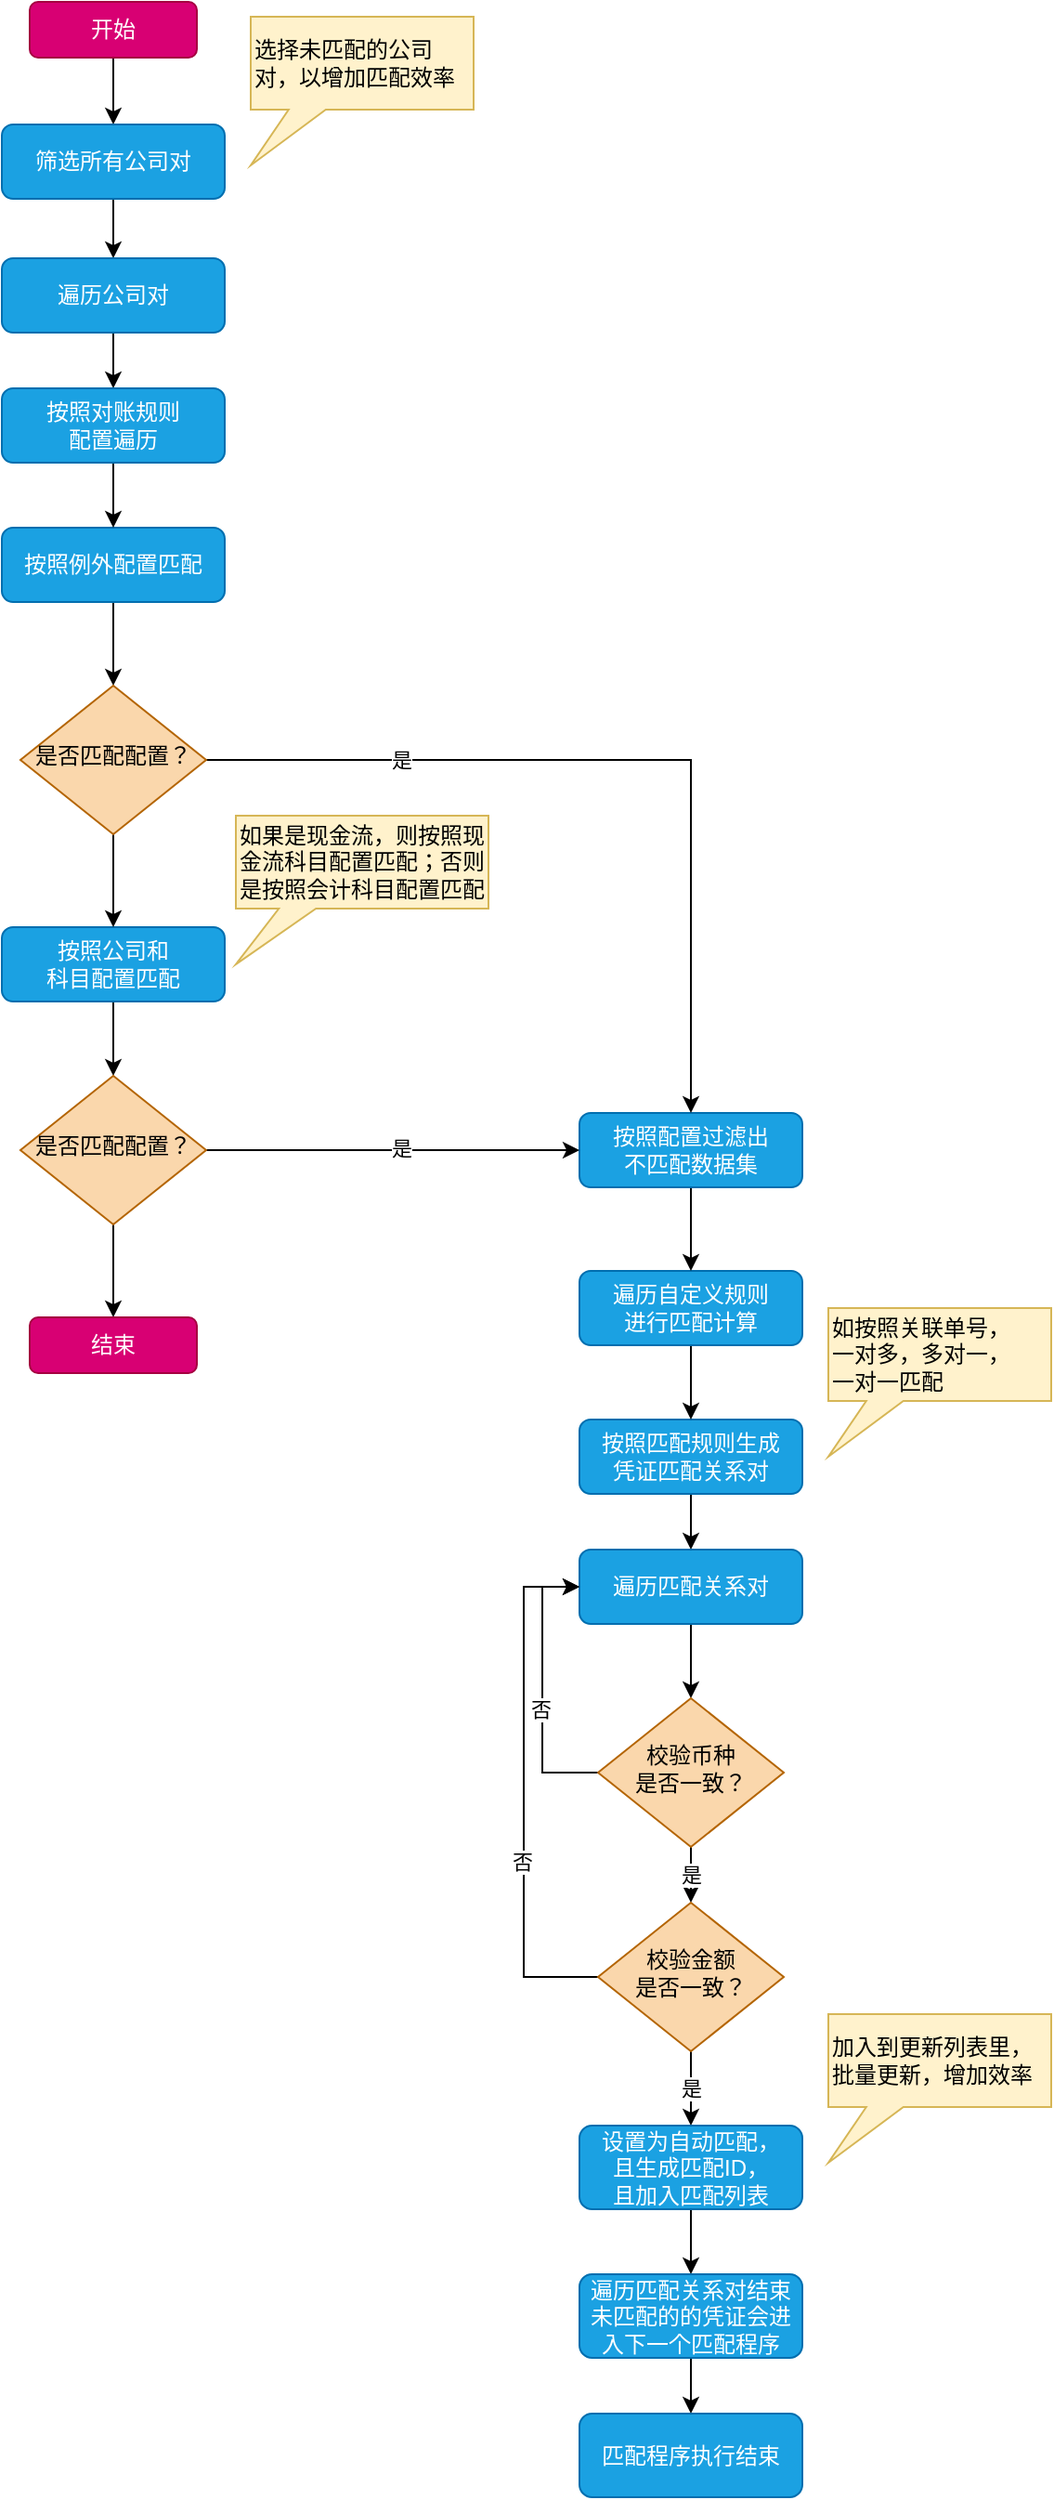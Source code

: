 <mxfile version="16.0.0" type="github">
  <diagram id="C5RBs43oDa-KdzZeNtuy" name="Page-1">
    <mxGraphModel dx="762" dy="451" grid="1" gridSize="10" guides="1" tooltips="1" connect="1" arrows="1" fold="1" page="1" pageScale="1" pageWidth="827" pageHeight="1169" math="0" shadow="0">
      <root>
        <mxCell id="WIyWlLk6GJQsqaUBKTNV-0" />
        <mxCell id="WIyWlLk6GJQsqaUBKTNV-1" parent="WIyWlLk6GJQsqaUBKTNV-0" />
        <mxCell id="2ovcCtWtTsT-ZTR0fn4X-25" style="edgeStyle=orthogonalEdgeStyle;rounded=0;orthogonalLoop=1;jettySize=auto;html=1;entryX=0.5;entryY=0;entryDx=0;entryDy=0;" edge="1" parent="WIyWlLk6GJQsqaUBKTNV-1" source="WIyWlLk6GJQsqaUBKTNV-3" target="WIyWlLk6GJQsqaUBKTNV-7">
          <mxGeometry relative="1" as="geometry" />
        </mxCell>
        <mxCell id="WIyWlLk6GJQsqaUBKTNV-3" value="开始" style="rounded=1;whiteSpace=wrap;html=1;fontSize=12;glass=0;strokeWidth=1;shadow=0;fillColor=#d80073;fontColor=#ffffff;strokeColor=#A50040;" parent="WIyWlLk6GJQsqaUBKTNV-1" vertex="1">
          <mxGeometry x="175" y="132" width="90" height="30" as="geometry" />
        </mxCell>
        <mxCell id="2ovcCtWtTsT-ZTR0fn4X-24" style="edgeStyle=orthogonalEdgeStyle;rounded=0;orthogonalLoop=1;jettySize=auto;html=1;" edge="1" parent="WIyWlLk6GJQsqaUBKTNV-1" source="WIyWlLk6GJQsqaUBKTNV-7" target="2ovcCtWtTsT-ZTR0fn4X-1">
          <mxGeometry relative="1" as="geometry" />
        </mxCell>
        <mxCell id="WIyWlLk6GJQsqaUBKTNV-7" value="筛选所有公司对" style="rounded=1;whiteSpace=wrap;html=1;fontSize=12;glass=0;strokeWidth=1;shadow=0;fillColor=#1ba1e2;fontColor=#ffffff;strokeColor=#006EAF;" parent="WIyWlLk6GJQsqaUBKTNV-1" vertex="1">
          <mxGeometry x="160" y="198" width="120" height="40" as="geometry" />
        </mxCell>
        <mxCell id="2ovcCtWtTsT-ZTR0fn4X-0" value="选择未匹配的公司对，以增加匹配效率" style="shape=callout;whiteSpace=wrap;html=1;perimeter=calloutPerimeter;position2=0;fillColor=#fff2cc;strokeColor=#d6b656;size=30;position=0.17;align=left;" vertex="1" parent="WIyWlLk6GJQsqaUBKTNV-1">
          <mxGeometry x="294" y="140" width="120" height="80" as="geometry" />
        </mxCell>
        <mxCell id="2ovcCtWtTsT-ZTR0fn4X-26" style="edgeStyle=orthogonalEdgeStyle;rounded=0;orthogonalLoop=1;jettySize=auto;html=1;entryX=0.5;entryY=0;entryDx=0;entryDy=0;" edge="1" parent="WIyWlLk6GJQsqaUBKTNV-1" source="2ovcCtWtTsT-ZTR0fn4X-1" target="2ovcCtWtTsT-ZTR0fn4X-23">
          <mxGeometry relative="1" as="geometry" />
        </mxCell>
        <mxCell id="2ovcCtWtTsT-ZTR0fn4X-1" value="遍历公司对" style="rounded=1;whiteSpace=wrap;html=1;fontSize=12;glass=0;strokeWidth=1;shadow=0;fillColor=#1ba1e2;fontColor=#ffffff;strokeColor=#006EAF;" vertex="1" parent="WIyWlLk6GJQsqaUBKTNV-1">
          <mxGeometry x="160" y="270" width="120" height="40" as="geometry" />
        </mxCell>
        <mxCell id="2ovcCtWtTsT-ZTR0fn4X-44" style="edgeStyle=orthogonalEdgeStyle;rounded=0;orthogonalLoop=1;jettySize=auto;html=1;entryX=0.5;entryY=0;entryDx=0;entryDy=0;" edge="1" parent="WIyWlLk6GJQsqaUBKTNV-1" source="2ovcCtWtTsT-ZTR0fn4X-3" target="2ovcCtWtTsT-ZTR0fn4X-39">
          <mxGeometry relative="1" as="geometry" />
        </mxCell>
        <mxCell id="2ovcCtWtTsT-ZTR0fn4X-3" value="按照例外配置匹配" style="rounded=1;whiteSpace=wrap;html=1;fontSize=12;glass=0;strokeWidth=1;shadow=0;fillColor=#1ba1e2;fontColor=#ffffff;strokeColor=#006EAF;" vertex="1" parent="WIyWlLk6GJQsqaUBKTNV-1">
          <mxGeometry x="160" y="415" width="120" height="40" as="geometry" />
        </mxCell>
        <mxCell id="2ovcCtWtTsT-ZTR0fn4X-31" style="edgeStyle=orthogonalEdgeStyle;rounded=0;orthogonalLoop=1;jettySize=auto;html=1;" edge="1" parent="WIyWlLk6GJQsqaUBKTNV-1" source="2ovcCtWtTsT-ZTR0fn4X-5" target="2ovcCtWtTsT-ZTR0fn4X-7">
          <mxGeometry relative="1" as="geometry" />
        </mxCell>
        <mxCell id="2ovcCtWtTsT-ZTR0fn4X-5" value="按照匹配规则生成&lt;br&gt;凭证匹配关系对" style="rounded=1;whiteSpace=wrap;html=1;fontSize=12;glass=0;strokeWidth=1;shadow=0;fillColor=#1ba1e2;fontColor=#ffffff;strokeColor=#006EAF;" vertex="1" parent="WIyWlLk6GJQsqaUBKTNV-1">
          <mxGeometry x="471" y="895" width="120" height="40" as="geometry" />
        </mxCell>
        <mxCell id="2ovcCtWtTsT-ZTR0fn4X-6" value="如按照关联单号，&lt;br&gt;一对多，多对一，&lt;br&gt;一对一匹配" style="shape=callout;whiteSpace=wrap;html=1;perimeter=calloutPerimeter;position2=0;fillColor=#fff2cc;strokeColor=#d6b656;size=30;position=0.17;align=left;" vertex="1" parent="WIyWlLk6GJQsqaUBKTNV-1">
          <mxGeometry x="605" y="835" width="120" height="80" as="geometry" />
        </mxCell>
        <mxCell id="2ovcCtWtTsT-ZTR0fn4X-16" style="edgeStyle=orthogonalEdgeStyle;rounded=0;orthogonalLoop=1;jettySize=auto;html=1;entryX=0.5;entryY=0;entryDx=0;entryDy=0;" edge="1" parent="WIyWlLk6GJQsqaUBKTNV-1" source="2ovcCtWtTsT-ZTR0fn4X-7" target="2ovcCtWtTsT-ZTR0fn4X-9">
          <mxGeometry relative="1" as="geometry" />
        </mxCell>
        <mxCell id="2ovcCtWtTsT-ZTR0fn4X-7" value="遍历匹配关系对" style="rounded=1;whiteSpace=wrap;html=1;fontSize=12;glass=0;strokeWidth=1;shadow=0;fillColor=#1ba1e2;fontColor=#ffffff;strokeColor=#006EAF;" vertex="1" parent="WIyWlLk6GJQsqaUBKTNV-1">
          <mxGeometry x="471" y="965" width="120" height="40" as="geometry" />
        </mxCell>
        <mxCell id="2ovcCtWtTsT-ZTR0fn4X-12" style="edgeStyle=orthogonalEdgeStyle;rounded=0;orthogonalLoop=1;jettySize=auto;html=1;entryX=0;entryY=0.5;entryDx=0;entryDy=0;exitX=0;exitY=0.5;exitDx=0;exitDy=0;" edge="1" parent="WIyWlLk6GJQsqaUBKTNV-1" source="2ovcCtWtTsT-ZTR0fn4X-9" target="2ovcCtWtTsT-ZTR0fn4X-7">
          <mxGeometry relative="1" as="geometry" />
        </mxCell>
        <mxCell id="2ovcCtWtTsT-ZTR0fn4X-15" value="否" style="edgeLabel;html=1;align=center;verticalAlign=middle;resizable=0;points=[];" vertex="1" connectable="0" parent="2ovcCtWtTsT-ZTR0fn4X-12">
          <mxGeometry x="-0.142" y="1" relative="1" as="geometry">
            <mxPoint as="offset" />
          </mxGeometry>
        </mxCell>
        <mxCell id="2ovcCtWtTsT-ZTR0fn4X-17" value="是" style="edgeStyle=orthogonalEdgeStyle;rounded=0;orthogonalLoop=1;jettySize=auto;html=1;" edge="1" parent="WIyWlLk6GJQsqaUBKTNV-1" source="2ovcCtWtTsT-ZTR0fn4X-9" target="2ovcCtWtTsT-ZTR0fn4X-10">
          <mxGeometry relative="1" as="geometry" />
        </mxCell>
        <mxCell id="2ovcCtWtTsT-ZTR0fn4X-9" value="校验币种&lt;br&gt;是否一致？" style="rhombus;whiteSpace=wrap;html=1;shadow=0;fontFamily=Helvetica;fontSize=12;align=center;strokeWidth=1;spacing=6;spacingTop=-4;fillColor=#fad7ac;strokeColor=#b46504;" vertex="1" parent="WIyWlLk6GJQsqaUBKTNV-1">
          <mxGeometry x="481" y="1045" width="100" height="80" as="geometry" />
        </mxCell>
        <mxCell id="2ovcCtWtTsT-ZTR0fn4X-13" style="edgeStyle=orthogonalEdgeStyle;rounded=0;orthogonalLoop=1;jettySize=auto;html=1;entryX=0;entryY=0.5;entryDx=0;entryDy=0;exitX=0;exitY=0.5;exitDx=0;exitDy=0;" edge="1" parent="WIyWlLk6GJQsqaUBKTNV-1" source="2ovcCtWtTsT-ZTR0fn4X-10" target="2ovcCtWtTsT-ZTR0fn4X-7">
          <mxGeometry relative="1" as="geometry">
            <Array as="points">
              <mxPoint x="441" y="1195" />
              <mxPoint x="441" y="985" />
            </Array>
          </mxGeometry>
        </mxCell>
        <mxCell id="2ovcCtWtTsT-ZTR0fn4X-14" value="否" style="edgeLabel;html=1;align=center;verticalAlign=middle;resizable=0;points=[];" vertex="1" connectable="0" parent="2ovcCtWtTsT-ZTR0fn4X-13">
          <mxGeometry x="-0.269" y="1" relative="1" as="geometry">
            <mxPoint as="offset" />
          </mxGeometry>
        </mxCell>
        <mxCell id="2ovcCtWtTsT-ZTR0fn4X-18" value="是" style="edgeStyle=orthogonalEdgeStyle;rounded=0;orthogonalLoop=1;jettySize=auto;html=1;entryX=0.5;entryY=0;entryDx=0;entryDy=0;" edge="1" parent="WIyWlLk6GJQsqaUBKTNV-1" source="2ovcCtWtTsT-ZTR0fn4X-10" target="2ovcCtWtTsT-ZTR0fn4X-11">
          <mxGeometry relative="1" as="geometry" />
        </mxCell>
        <mxCell id="2ovcCtWtTsT-ZTR0fn4X-10" value="校验金额&lt;br&gt;是否一致？" style="rhombus;whiteSpace=wrap;html=1;shadow=0;fontFamily=Helvetica;fontSize=12;align=center;strokeWidth=1;spacing=6;spacingTop=-4;fillColor=#fad7ac;strokeColor=#b46504;" vertex="1" parent="WIyWlLk6GJQsqaUBKTNV-1">
          <mxGeometry x="481" y="1155" width="100" height="80" as="geometry" />
        </mxCell>
        <mxCell id="2ovcCtWtTsT-ZTR0fn4X-32" style="edgeStyle=orthogonalEdgeStyle;rounded=0;orthogonalLoop=1;jettySize=auto;html=1;" edge="1" parent="WIyWlLk6GJQsqaUBKTNV-1" source="2ovcCtWtTsT-ZTR0fn4X-11" target="2ovcCtWtTsT-ZTR0fn4X-21">
          <mxGeometry relative="1" as="geometry" />
        </mxCell>
        <mxCell id="2ovcCtWtTsT-ZTR0fn4X-11" value="设置为自动匹配，&lt;br&gt;且生成匹配ID，&lt;br&gt;且加入匹配列表" style="rounded=1;whiteSpace=wrap;html=1;fontSize=12;glass=0;strokeWidth=1;shadow=0;fillColor=#1ba1e2;fontColor=#ffffff;strokeColor=#006EAF;" vertex="1" parent="WIyWlLk6GJQsqaUBKTNV-1">
          <mxGeometry x="471" y="1275" width="120" height="45" as="geometry" />
        </mxCell>
        <mxCell id="2ovcCtWtTsT-ZTR0fn4X-19" value="加入到更新列表里，批量更新，增加效率" style="shape=callout;whiteSpace=wrap;html=1;perimeter=calloutPerimeter;position2=0;fillColor=#fff2cc;strokeColor=#d6b656;size=30;position=0.17;align=left;" vertex="1" parent="WIyWlLk6GJQsqaUBKTNV-1">
          <mxGeometry x="605" y="1215" width="120" height="80" as="geometry" />
        </mxCell>
        <mxCell id="2ovcCtWtTsT-ZTR0fn4X-52" style="edgeStyle=orthogonalEdgeStyle;rounded=0;orthogonalLoop=1;jettySize=auto;html=1;" edge="1" parent="WIyWlLk6GJQsqaUBKTNV-1" source="2ovcCtWtTsT-ZTR0fn4X-21" target="2ovcCtWtTsT-ZTR0fn4X-33">
          <mxGeometry relative="1" as="geometry" />
        </mxCell>
        <mxCell id="2ovcCtWtTsT-ZTR0fn4X-21" value="遍历匹配关系对结束&lt;br&gt;未匹配的的凭证会进入下一个匹配程序" style="rounded=1;whiteSpace=wrap;html=1;fontSize=12;glass=0;strokeWidth=1;shadow=0;fillColor=#1ba1e2;fontColor=#ffffff;strokeColor=#006EAF;" vertex="1" parent="WIyWlLk6GJQsqaUBKTNV-1">
          <mxGeometry x="471" y="1355" width="120" height="45" as="geometry" />
        </mxCell>
        <mxCell id="2ovcCtWtTsT-ZTR0fn4X-30" style="edgeStyle=orthogonalEdgeStyle;rounded=0;orthogonalLoop=1;jettySize=auto;html=1;" edge="1" parent="WIyWlLk6GJQsqaUBKTNV-1" source="2ovcCtWtTsT-ZTR0fn4X-22" target="2ovcCtWtTsT-ZTR0fn4X-5">
          <mxGeometry relative="1" as="geometry" />
        </mxCell>
        <mxCell id="2ovcCtWtTsT-ZTR0fn4X-22" value="遍历自定义规则&lt;br&gt;进行匹配计算" style="rounded=1;whiteSpace=wrap;html=1;fontSize=12;glass=0;strokeWidth=1;shadow=0;fillColor=#1ba1e2;fontColor=#ffffff;strokeColor=#006EAF;" vertex="1" parent="WIyWlLk6GJQsqaUBKTNV-1">
          <mxGeometry x="471" y="815" width="120" height="40" as="geometry" />
        </mxCell>
        <mxCell id="2ovcCtWtTsT-ZTR0fn4X-27" style="edgeStyle=orthogonalEdgeStyle;rounded=0;orthogonalLoop=1;jettySize=auto;html=1;" edge="1" parent="WIyWlLk6GJQsqaUBKTNV-1" source="2ovcCtWtTsT-ZTR0fn4X-23" target="2ovcCtWtTsT-ZTR0fn4X-3">
          <mxGeometry relative="1" as="geometry" />
        </mxCell>
        <mxCell id="2ovcCtWtTsT-ZTR0fn4X-23" value="按照对账规则&lt;br&gt;配置遍历" style="rounded=1;whiteSpace=wrap;html=1;fontSize=12;glass=0;strokeWidth=1;shadow=0;fillColor=#1ba1e2;fontColor=#ffffff;strokeColor=#006EAF;" vertex="1" parent="WIyWlLk6GJQsqaUBKTNV-1">
          <mxGeometry x="160" y="340" width="120" height="40" as="geometry" />
        </mxCell>
        <mxCell id="2ovcCtWtTsT-ZTR0fn4X-33" value="匹配程序执行结束" style="rounded=1;whiteSpace=wrap;html=1;fontSize=12;glass=0;strokeWidth=1;shadow=0;fillColor=#1ba1e2;fontColor=#ffffff;strokeColor=#006EAF;" vertex="1" parent="WIyWlLk6GJQsqaUBKTNV-1">
          <mxGeometry x="471" y="1430" width="120" height="45" as="geometry" />
        </mxCell>
        <mxCell id="2ovcCtWtTsT-ZTR0fn4X-53" style="edgeStyle=orthogonalEdgeStyle;rounded=0;orthogonalLoop=1;jettySize=auto;html=1;" edge="1" parent="WIyWlLk6GJQsqaUBKTNV-1" source="2ovcCtWtTsT-ZTR0fn4X-34" target="2ovcCtWtTsT-ZTR0fn4X-22">
          <mxGeometry relative="1" as="geometry" />
        </mxCell>
        <mxCell id="2ovcCtWtTsT-ZTR0fn4X-34" value="按照配置过滤出&lt;br&gt;不匹配数据集" style="rounded=1;whiteSpace=wrap;html=1;fontSize=12;glass=0;strokeWidth=1;shadow=0;fillColor=#1ba1e2;fontColor=#ffffff;strokeColor=#006EAF;" vertex="1" parent="WIyWlLk6GJQsqaUBKTNV-1">
          <mxGeometry x="471" y="730" width="120" height="40" as="geometry" />
        </mxCell>
        <mxCell id="2ovcCtWtTsT-ZTR0fn4X-46" style="edgeStyle=orthogonalEdgeStyle;rounded=0;orthogonalLoop=1;jettySize=auto;html=1;" edge="1" parent="WIyWlLk6GJQsqaUBKTNV-1" source="2ovcCtWtTsT-ZTR0fn4X-37" target="2ovcCtWtTsT-ZTR0fn4X-41">
          <mxGeometry relative="1" as="geometry" />
        </mxCell>
        <mxCell id="2ovcCtWtTsT-ZTR0fn4X-37" value="按照公司和&lt;br&gt;科目配置匹配" style="rounded=1;whiteSpace=wrap;html=1;fontSize=12;glass=0;strokeWidth=1;shadow=0;fillColor=#1ba1e2;fontColor=#ffffff;strokeColor=#006EAF;" vertex="1" parent="WIyWlLk6GJQsqaUBKTNV-1">
          <mxGeometry x="160" y="630" width="120" height="40" as="geometry" />
        </mxCell>
        <mxCell id="2ovcCtWtTsT-ZTR0fn4X-38" value="如果是现金流，则按照现金流科目配置匹配；否则是按照会计科目配置匹配" style="shape=callout;whiteSpace=wrap;html=1;perimeter=calloutPerimeter;position2=0;fillColor=#fff2cc;strokeColor=#d6b656;size=30;position=0.17;align=left;" vertex="1" parent="WIyWlLk6GJQsqaUBKTNV-1">
          <mxGeometry x="286" y="570" width="136" height="80" as="geometry" />
        </mxCell>
        <mxCell id="2ovcCtWtTsT-ZTR0fn4X-45" style="edgeStyle=orthogonalEdgeStyle;rounded=0;orthogonalLoop=1;jettySize=auto;html=1;" edge="1" parent="WIyWlLk6GJQsqaUBKTNV-1" source="2ovcCtWtTsT-ZTR0fn4X-39" target="2ovcCtWtTsT-ZTR0fn4X-37">
          <mxGeometry relative="1" as="geometry" />
        </mxCell>
        <mxCell id="2ovcCtWtTsT-ZTR0fn4X-48" style="edgeStyle=orthogonalEdgeStyle;rounded=0;orthogonalLoop=1;jettySize=auto;html=1;entryX=0.5;entryY=0;entryDx=0;entryDy=0;" edge="1" parent="WIyWlLk6GJQsqaUBKTNV-1" source="2ovcCtWtTsT-ZTR0fn4X-39" target="2ovcCtWtTsT-ZTR0fn4X-34">
          <mxGeometry relative="1" as="geometry" />
        </mxCell>
        <mxCell id="2ovcCtWtTsT-ZTR0fn4X-49" value="是" style="edgeLabel;html=1;align=center;verticalAlign=middle;resizable=0;points=[];" vertex="1" connectable="0" parent="2ovcCtWtTsT-ZTR0fn4X-48">
          <mxGeometry x="-0.153" relative="1" as="geometry">
            <mxPoint x="-86" as="offset" />
          </mxGeometry>
        </mxCell>
        <mxCell id="2ovcCtWtTsT-ZTR0fn4X-39" value="是否匹配配置？" style="rhombus;whiteSpace=wrap;html=1;shadow=0;fontFamily=Helvetica;fontSize=12;align=center;strokeWidth=1;spacing=6;spacingTop=-4;fillColor=#fad7ac;strokeColor=#b46504;" vertex="1" parent="WIyWlLk6GJQsqaUBKTNV-1">
          <mxGeometry x="170" y="500" width="100" height="80" as="geometry" />
        </mxCell>
        <mxCell id="2ovcCtWtTsT-ZTR0fn4X-47" style="edgeStyle=orthogonalEdgeStyle;rounded=0;orthogonalLoop=1;jettySize=auto;html=1;" edge="1" parent="WIyWlLk6GJQsqaUBKTNV-1" source="2ovcCtWtTsT-ZTR0fn4X-41" target="2ovcCtWtTsT-ZTR0fn4X-43">
          <mxGeometry relative="1" as="geometry" />
        </mxCell>
        <mxCell id="2ovcCtWtTsT-ZTR0fn4X-54" style="edgeStyle=orthogonalEdgeStyle;rounded=0;orthogonalLoop=1;jettySize=auto;html=1;exitX=1;exitY=0.5;exitDx=0;exitDy=0;entryX=0;entryY=0.5;entryDx=0;entryDy=0;" edge="1" parent="WIyWlLk6GJQsqaUBKTNV-1" source="2ovcCtWtTsT-ZTR0fn4X-41" target="2ovcCtWtTsT-ZTR0fn4X-34">
          <mxGeometry relative="1" as="geometry" />
        </mxCell>
        <mxCell id="2ovcCtWtTsT-ZTR0fn4X-55" value="是" style="edgeLabel;html=1;align=center;verticalAlign=middle;resizable=0;points=[];" vertex="1" connectable="0" parent="2ovcCtWtTsT-ZTR0fn4X-54">
          <mxGeometry x="-0.104" y="1" relative="1" as="geometry">
            <mxPoint x="15" as="offset" />
          </mxGeometry>
        </mxCell>
        <mxCell id="2ovcCtWtTsT-ZTR0fn4X-41" value="是否匹配配置？" style="rhombus;whiteSpace=wrap;html=1;shadow=0;fontFamily=Helvetica;fontSize=12;align=center;strokeWidth=1;spacing=6;spacingTop=-4;fillColor=#fad7ac;strokeColor=#b46504;" vertex="1" parent="WIyWlLk6GJQsqaUBKTNV-1">
          <mxGeometry x="170" y="710" width="100" height="80" as="geometry" />
        </mxCell>
        <mxCell id="2ovcCtWtTsT-ZTR0fn4X-43" value="结束" style="rounded=1;whiteSpace=wrap;html=1;fontSize=12;glass=0;strokeWidth=1;shadow=0;fillColor=#d80073;fontColor=#ffffff;strokeColor=#A50040;" vertex="1" parent="WIyWlLk6GJQsqaUBKTNV-1">
          <mxGeometry x="175" y="840" width="90" height="30" as="geometry" />
        </mxCell>
      </root>
    </mxGraphModel>
  </diagram>
</mxfile>
